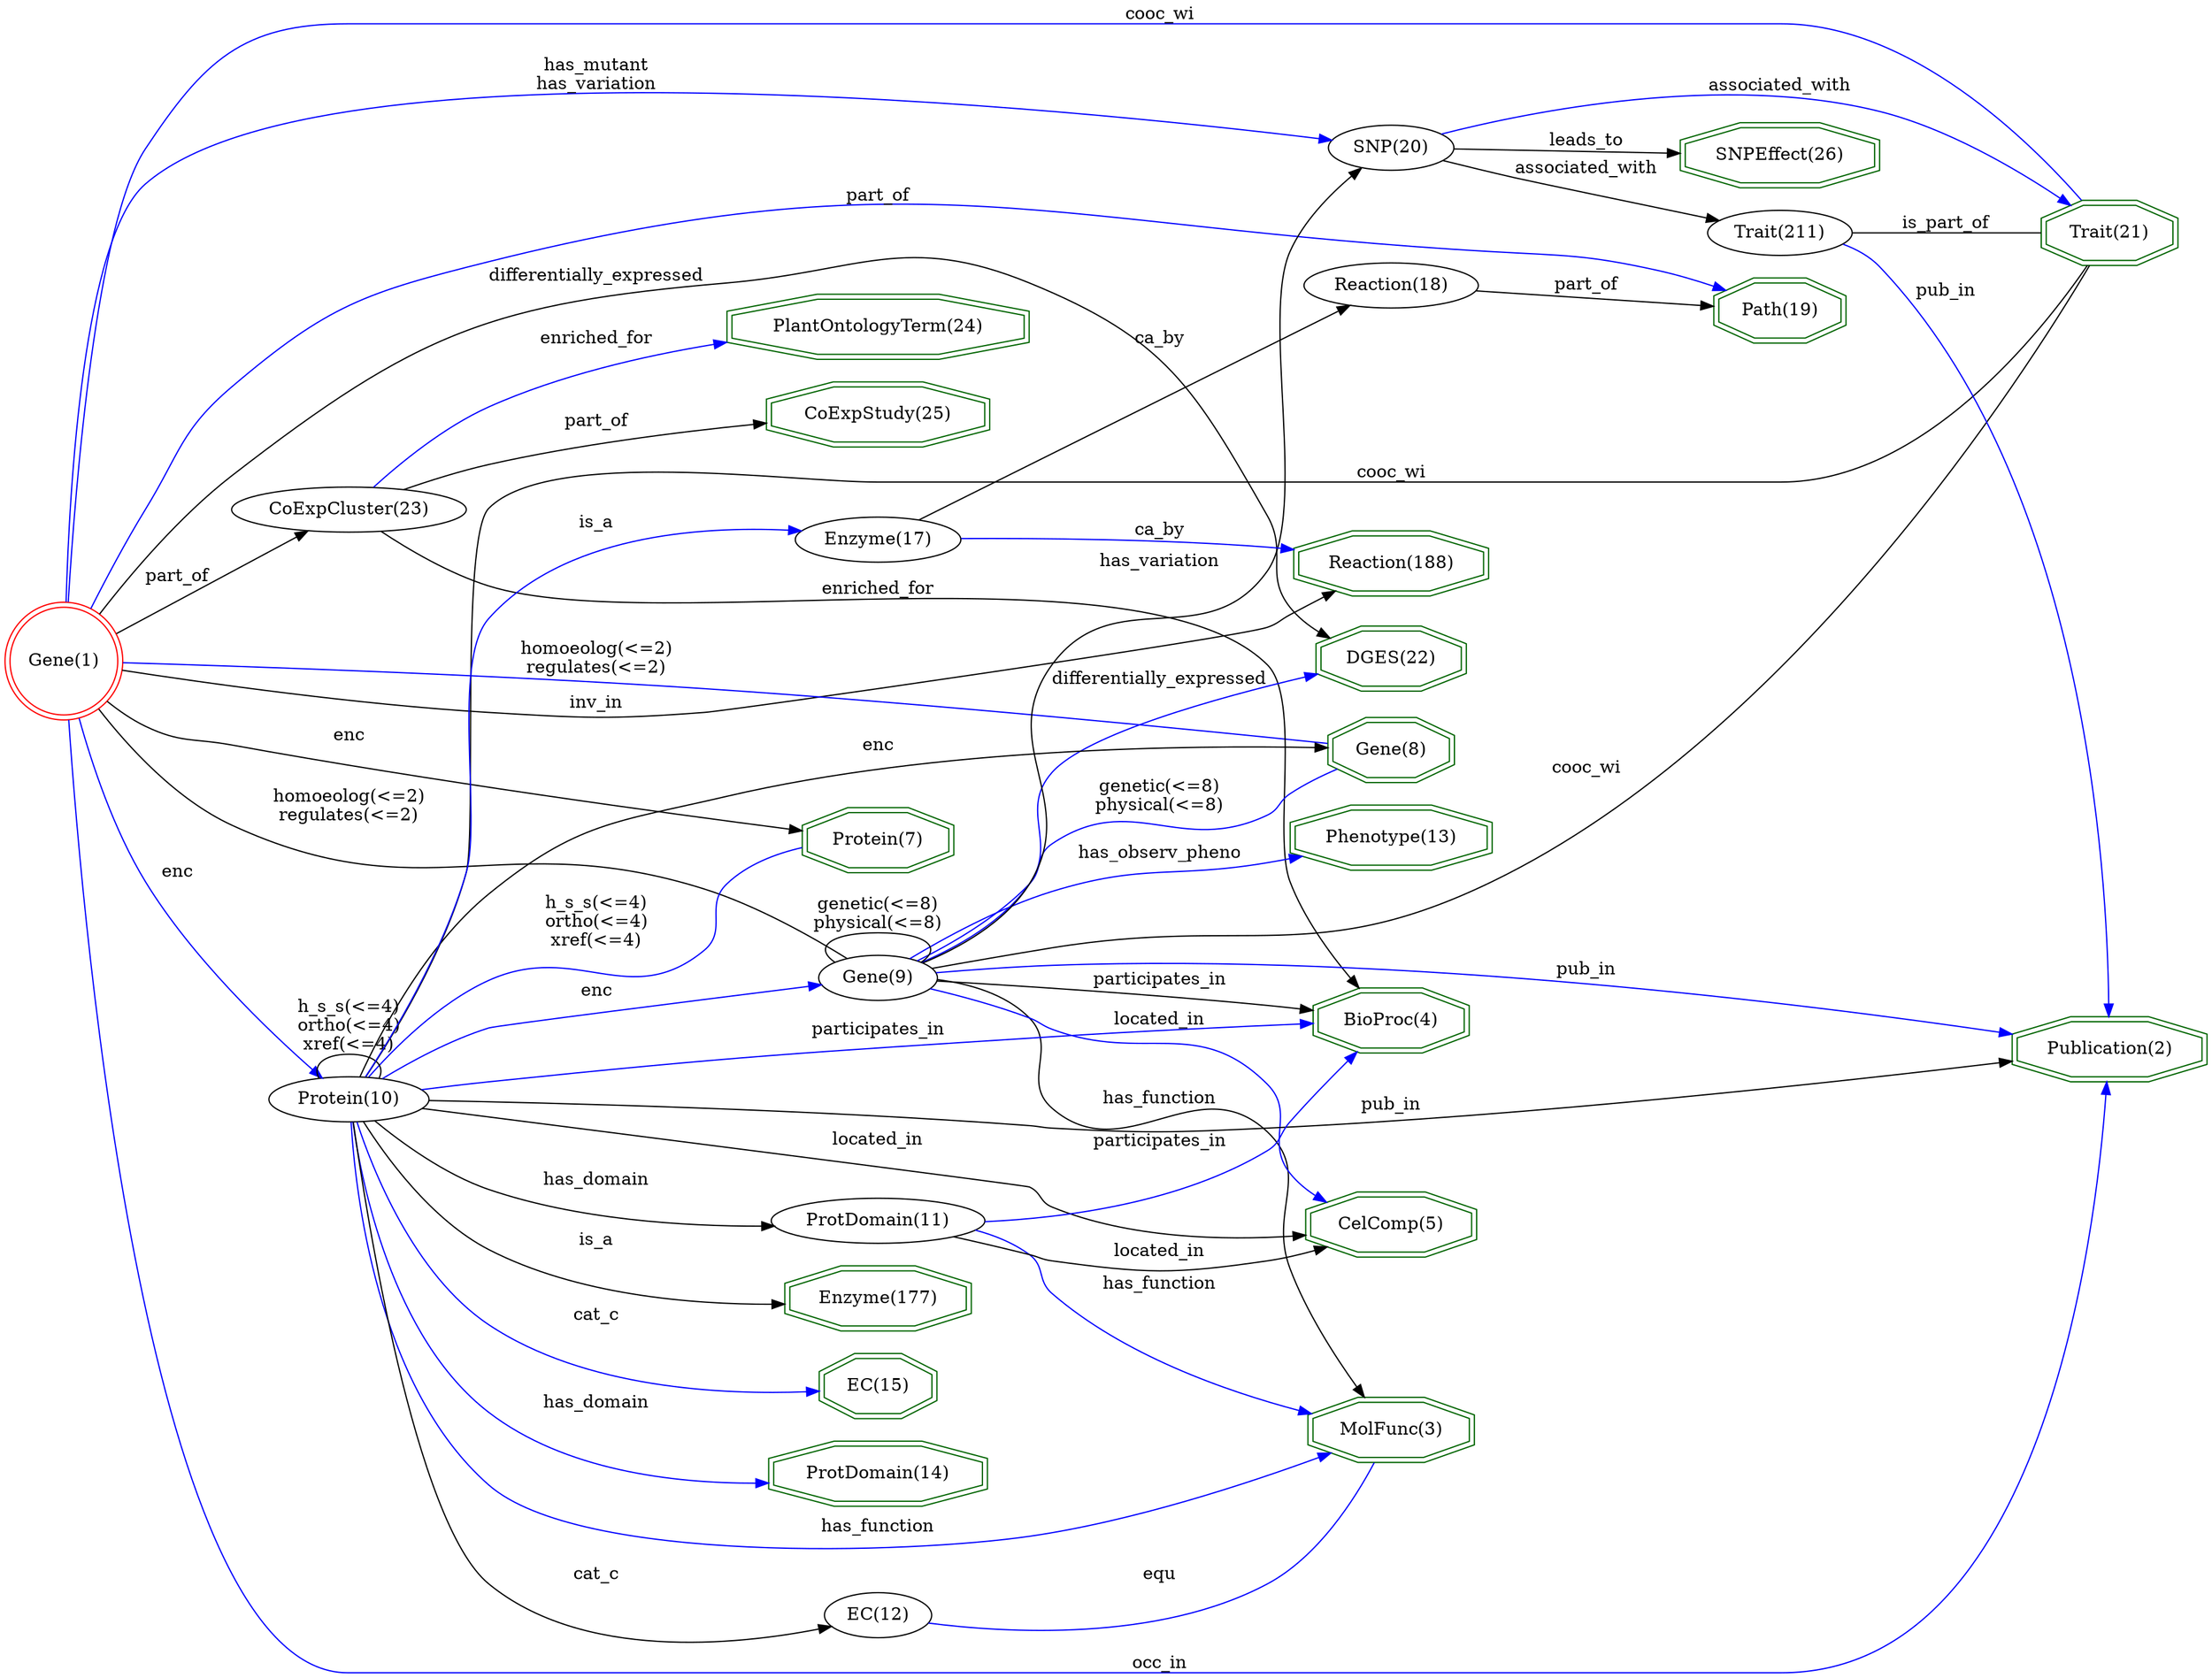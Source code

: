 digraph {
	graph [_draw_="c 9 -#fffffe00 C 7 -#ffffff P 4 0 0 0 1231 1511.62 1231 1511.62 0 ",
		bb="0,0,1511.6,1231",
		dpi=96,
		rankdir=LR,
		xdotversion=1.7
	];
	node [label="\N"];
	"CoExpStudy(25)"	[_draw_="c 7 -#006400 p 8 665.95 1042.54 665.95 1057.46 621.63 1068 558.97 1068 514.66 1057.46 514.66 1042.54 558.97 1032 621.63 1032 c 7 \
-#006400 p 8 669.94 1039.38 669.94 1060.62 622.1 1072 558.5 1072 510.67 1060.62 510.67 1039.38 558.5 1028 622.1 1028 ",
		_ldraw_="F 14 11 -Times-Roman c 7 -#000000 T 590.3 1045.8 0 94.89 14 -CoExpStudy(25) ",
		color=darkgreen,
		height=0.61111,
		pos="590.3,1050",
		shape=doubleoctagon,
		width=2.2172];
	"Reaction(188)"	[_draw_="c 7 -#006400 p 8 1005.29 1201.54 1005.29 1216.46 966.7 1227 912.13 1227 873.54 1216.46 873.54 1201.54 912.13 1191 966.7 1191 c 7 \
-#006400 p 8 1009.3 1198.49 1009.3 1219.51 967.24 1231 911.59 1231 869.53 1219.51 869.53 1198.49 911.59 1187 967.24 1187 ",
		_ldraw_="F 14 11 -Times-Roman c 7 -#000000 T 939.41 1204.8 0 80.08 13 -Reaction(188) ",
		color=darkgreen,
		height=0.61111,
		pos="939.41,1209",
		shape=doubleoctagon,
		width=1.9359];
	"DGES(22)"	[_draw_="c 7 -#006400 p 8 991.19 840.54 991.19 855.46 960.86 866 917.97 866 887.64 855.46 887.64 840.54 917.97 830 960.86 830 c 7 -#006400 \
p 8 995.18 837.7 995.18 858.3 961.53 870 917.3 870 883.65 858.3 883.65 837.7 917.3 826 961.53 826 ",
		_ldraw_="F 14 11 -Times-Roman c 7 -#000000 T 939.41 843.8 0 59.88 8 -DGES(22) ",
		color=darkgreen,
		height=0.61111,
		pos="939.41,848",
		shape=doubleoctagon,
		width=1.5523];
	"Gene(8)"	[_draw_="c 7 -#006400 p 8 981.53 772.54 981.53 787.46 956.86 798 921.97 798 897.3 787.46 897.3 772.54 921.97 762 956.86 762 c 7 -#006400 \
p 8 985.51 769.9 985.51 790.1 957.67 802 921.16 802 893.32 790.1 893.32 769.9 921.16 758 957.67 758 ",
		_ldraw_="F 14 11 -Times-Roman c 7 -#000000 T 939.41 775.8 0 45.86 7 -Gene(8) ",
		color=darkgreen,
		height=0.61111,
		pos="939.41,780",
		shape=doubleoctagon,
		width=1.286];
	"MolFunc(3)"	[_draw_="c 7 -#006400 p 8 996.81 227.54 996.81 242.46 963.19 253 915.64 253 882.02 242.46 882.02 227.54 915.64 217 963.19 217 c 7 -#006400 \
p 8 1000.82 224.61 1000.82 245.39 963.8 257 915.03 257 878.01 245.39 878.01 224.61 915.03 213 963.8 213 ",
		_ldraw_="F 14 11 -Times-Roman c 7 -#000000 T 939.41 230.8 0 67.66 10 -MolFunc(3) ",
		color=darkgreen,
		height=0.61111,
		pos="939.41,235",
		shape=doubleoctagon,
		width=1.7];
	"BioProc(4)"	[_draw_="c 7 -#006400 p 8 992.87 409.54 992.87 424.46 961.56 435 917.27 435 885.96 424.46 885.96 409.54 917.27 399 961.56 399 c 7 -#006400 \
p 8 996.87 406.67 996.87 427.33 962.21 439 916.62 439 881.96 427.33 881.96 406.67 916.62 395 962.21 395 ",
		_ldraw_="F 14 11 -Times-Roman c 7 -#000000 T 939.41 412.8 0 62.21 10 -BioProc(4) ",
		color=darkgreen,
		height=0.61111,
		pos="939.41,417",
		shape=doubleoctagon,
		width=1.5966];
	"PlantOntologyTerm(24)"	[_draw_="c 7 -#006400 p 8 692.88 1104.54 692.88 1119.46 632.79 1130 547.81 1130 487.72 1119.46 487.72 1104.54 547.81 1094 632.79 1094 c 7 \
-#006400 p 8 696.87 1101.18 696.87 1122.82 633.14 1134 547.46 1134 483.73 1122.82 483.73 1101.18 547.46 1090 633.14 1090 ",
		_ldraw_="F 14 11 -Times-Roman c 7 -#000000 T 590.3 1107.8 0 134.33 21 -PlantOntologyTerm(24) ",
		color=darkgreen,
		height=0.61111,
		pos="590.3,1112",
		shape=doubleoctagon,
		width=2.9663];
	"Trait(21)"	[_draw_="c 7 -#006400 p 8 1487.22 992.54 1487.22 1007.46 1460.68 1018 1423.15 1018 1396.61 1007.46 1396.61 992.54 1423.15 982 1460.68 982 \
c 7 -#006400 p 8 1491.23 989.83 1491.23 1010.17 1461.45 1022 1422.38 1022 1392.6 1010.17 1392.6 989.83 1422.38 978 1461.45 978 ",
		_ldraw_="F 14 11 -Times-Roman c 7 -#000000 T 1441.92 995.8 0 50.05 9 -Trait(21) ",
		color=darkgreen,
		height=0.61111,
		pos="1441.9,1000",
		shape=doubleoctagon,
		width=1.3655];
	"Phenotype(13)"	[_draw_="c 7 -#006400 p 8 1006.52 669.54 1006.52 684.46 967.21 695 911.62 695 872.31 684.46 872.31 669.54 911.62 659 967.21 659 c 7 -#006400 \
p 8 1010.51 666.47 1010.51 687.53 967.74 699 911.09 699 868.32 687.53 868.32 666.47 911.09 655 967.74 655 ",
		_ldraw_="F 14 11 -Times-Roman c 7 -#000000 T 939.41 672.8 0 82.43 13 -Phenotype(13) ",
		color=darkgreen,
		height=0.61111,
		pos="939.41,677",
		shape=doubleoctagon,
		width=1.9805];
	"Publication(2)"	[_draw_="c 7 -#006400 p 8 1507.81 310.54 1507.81 325.46 1469.21 336 1414.62 336 1376.02 325.46 1376.02 310.54 1414.62 300 1469.21 300 c 7 \
-#006400 p 8 1511.82 307.49 1511.82 328.51 1469.75 340 1414.08 340 1372.01 328.51 1372.01 307.49 1414.08 296 1469.75 296 ",
		_ldraw_="F 14 11 -Times-Roman c 7 -#000000 T 1441.92 313.8 0 80.1 14 -Publication(2) ",
		color=darkgreen,
		height=0.61111,
		pos="1441.9,318",
		shape=doubleoctagon,
		width=1.9362];
	"SNPEffect(26)"	[_draw_="c 7 -#006400 p 8 1275.6 1096.54 1275.6 1111.46 1235.88 1122 1179.7 1122 1139.98 1111.46 1139.98 1096.54 1179.7 1086 1235.88 1086 \
c 7 -#006400 p 8 1279.6 1093.47 1279.6 1114.53 1236.4 1126 1179.18 1126 1135.98 1114.53 1135.98 1093.47 1179.18 1082 1236.4 1082 ",
		_ldraw_="F 14 11 -Times-Roman c 7 -#000000 T 1207.79 1099.8 0 82.95 13 -SNPEffect(26) ",
		color=darkgreen,
		height=0.61111,
		pos="1207.8,1104",
		shape=doubleoctagon,
		width=1.9905];
	"CelComp(5)"	[_draw_="c 7 -#006400 p 8 998.02 334.54 998.02 349.46 963.69 360 915.14 360 880.81 349.46 880.81 334.54 915.14 324 963.69 324 c 7 -#006400 \
p 8 1002.01 331.59 1002.01 352.41 964.29 364 914.54 364 876.82 352.41 876.82 331.59 914.54 320 964.29 320 ",
		_ldraw_="F 14 11 -Times-Roman c 7 -#000000 T 939.41 337.8 0 69.99 10 -CelComp(5) ",
		color=darkgreen,
		height=0.61111,
		pos="939.41,342",
		shape=doubleoctagon,
		width=1.7443];
	"Path(19)"	[_draw_="c 7 -#006400 p 8 1251.61 912.54 1251.61 927.46 1225.94 938 1189.64 938 1163.97 927.46 1163.97 912.54 1189.64 902 1225.94 902 c 7 \
-#006400 p 8 1255.6 909.86 1255.6 930.14 1226.73 942 1188.85 942 1159.98 930.14 1159.98 909.86 1188.85 898 1226.73 898 ",
		_ldraw_="F 14 11 -Times-Roman c 7 -#000000 T 1207.79 915.8 0 48.21 8 -Path(19) ",
		color=darkgreen,
		height=0.61111,
		pos="1207.8,920",
		shape=doubleoctagon,
		width=1.3307];
	"Enzyme(177)"	[_draw_="c 7 -#006400 p 8 653.37 562.54 653.37 577.46 616.42 588 564.18 588 527.23 577.46 527.23 562.54 564.18 552 616.42 552 c 7 -#006400 \
p 8 657.37 559.53 657.37 580.47 616.98 592 563.62 592 523.23 580.47 523.23 559.53 563.62 548 616.98 548 ",
		_ldraw_="F 14 11 -Times-Roman c 7 -#000000 T 590.3 565.8 0 76.19 11 -Enzyme(177) ",
		color=darkgreen,
		height=0.61111,
		pos="590.3,570",
		shape=doubleoctagon,
		width=1.8621];
	"EC(15)"	[_draw_="c 7 -#006400 p 8 629.53 500.54 629.53 515.46 606.55 526 574.05 526 551.08 515.46 551.08 500.54 574.05 490 606.55 490 c 7 -#006400 \
p 8 633.54 497.98 633.54 518.02 607.43 530 573.17 530 547.06 518.02 547.06 497.98 573.17 486 607.43 486 ",
		_ldraw_="F 14 11 -Times-Roman c 7 -#000000 T 590.3 503.8 0 41.21 6 -EC(15) ",
		color=darkgreen,
		height=0.61111,
		pos="590.3,508",
		shape=doubleoctagon,
		width=1.1977];
	"Gene(1)"	[_draw_="c 7 -#ff0000 e 43.08 798 39.15 39.15 c 7 -#ff0000 e 43.08 798 43.15 43.15 ",
		_ldraw_="F 14 11 -Times-Roman c 7 -#000000 T 43.08 793.8 0 45.86 7 -Gene(1) ",
		color=red,
		height=1.1966,
		pos="43.077,798",
		shape=doublecircle,
		width=1.1966];
	"Gene(1)" -> "Reaction(188)"	[_draw_="c 7 -#000000 B 10 50.09 840.66 57.88 887.53 74.17 964.1 104.15 1024 158.95 1133.48 211.95 1150.41 330.49 1181 515.38 1228.72 742.21 \
1223.01 859.61 1215.54 ",
		_hdraw_="S 5 -solid c 7 -#000000 C 7 -#000000 P 3 859.84 1219.03 869.59 1214.88 859.38 1212.04 ",
		_ldraw_="F 14 11 -Times-Roman c 7 -#000000 T 398 1207.8 0 35.78 6 -inv_in ",
		arrowhead=normal,
		color=black,
		label=inv_in,
		lp="398,1212",
		pos="e,869.59,1214.9 50.088,840.66 57.88,887.53 74.17,964.1 104.15,1024 158.95,1133.5 211.95,1150.4 330.49,1181 515.38,1228.7 742.21,\
1223 859.61,1215.5"];
	"Gene(1)" -> "DGES(22)"	[_draw_="c 7 -#000000 B 10 62.25 836.79 72.14 853.24 86.1 870.73 104.15 880 338.57 1000.41 434.28 903.49 697.09 884 757.43 879.52 825.57 \
868.84 874.01 860.26 ",
		_hdraw_="S 5 -solid c 7 -#000000 C 7 -#000000 P 3 874.81 863.67 884.04 858.47 873.58 856.78 ",
		_ldraw_="F 14 11 -Times-Roman c 7 -#000000 T 398 941.8 0 135.03 24 -differentially_expressed ",
		arrowhead=normal,
		color=black,
		label=differentially_expressed,
		lp="398,946",
		pos="e,884.04,858.47 62.246,836.79 72.144,853.24 86.101,870.73 104.15,880 338.57,1000.4 434.28,903.49 697.09,884 757.43,879.52 825.57,\
868.84 874.01,860.26"];
	"Gene(1)" -> "Gene(8)"	[_draw_="c 7 -#0000ff B 10 86.48 799.34 190.52 802.45 466.69 809.51 697.09 805 765.14 803.67 782.59 807.52 850.12 799 864.9 797.13 880.87 \
794.04 895.11 790.88 ",
		_ldraw_="F 14 11 -Times-Roman c 7 -#000000 T 398 822.8 0 95.11 14 -homoeolog(<=2) F 14 11 -Times-Roman c 7 -#000000 T 398 808.8 0 82.65 14 \
-regulates(<=2) ",
		arrowhead=none,
		color=blue,
		label="homoeolog(<=2)\nregulates(<=2)",
		lp="398,820",
		pos="86.482,799.34 190.52,802.45 466.69,809.51 697.09,805 765.14,803.67 782.59,807.52 850.12,799 864.9,797.13 880.87,794.04 895.11,790.88"];
	"Gene(1)" -> "Trait(21)"	[_draw_="c 7 -#0000ff B 22 44.82 754.63 48.17 615.44 66.28 183.71 162.58 92 248.78 9.91 582.33 25.38 697.09 57 781.76 80.33 788.09 119.81 \
868.12 156 929.05 183.55 968.6 152.06 1010.71 204 1032.41 230.76 1016.31 325.86 1028.71 358 1097.74 536.86 1175.27 548.06 1279.45 \
709 1342.08 805.76 1405.15 928.44 1429.94 977.87 ",
		_ldraw_="F 14 11 -Times-Roman c 7 -#000000 T 782.6 150.8 0 47.43 7 -cooc_wi ",
		arrowhead=none,
		color=blue,
		label=cooc_wi,
		lp="782.6,155",
		pos="44.823,754.63 48.173,615.44 66.282,183.71 162.58,92 248.78,9.909 582.33,25.384 697.09,57 781.76,80.328 788.09,119.81 868.12,156 \
929.05,183.55 968.6,152.06 1010.7,204 1032.4,230.76 1016.3,325.86 1028.7,358 1097.7,536.86 1175.3,548.06 1279.4,709 1342.1,805.76 \
1405.2,928.44 1429.9,977.87"];
	"Gene(1)" -> "Publication(2)"	[_draw_="c 7 -#0000ff B 13 44.72 754.64 47.14 623.04 58.16 230.09 104.15 112 132.12 40.19 159.47 0 236.53 0 236.53 0 236.53 0 1208.79 0 1349.27 \
0 1413.8 204.96 1433.79 285.78 ",
		_hdraw_="S 5 -solid c 7 -#0000ff C 7 -#0000ff P 3 1430.47 286.98 1436.21 295.89 1437.28 285.35 ",
		_ldraw_="F 14 11 -Times-Roman c 7 -#000000 T 782.6 2.8 0 37.32 6 -occ_in ",
		arrowhead=normal,
		color=blue,
		label=occ_in,
		lp="782.6,7",
		pos="e,1436.2,295.89 44.715,754.64 47.145,623.04 58.164,230.09 104.15,112 132.12,40.186 159.47,0 236.53,0 236.53,0 236.53,0 1208.8,0 \
1349.3,0 1413.8,204.96 1433.8,285.78"];
	"Gene(1)" -> "Path(19)"	[_draw_="c 7 -#0000ff B 10 84.6 809.7 91.1 811.32 97.79 812.82 104.15 814 203.62 832.4 229.83 827.95 330.49 838 639.39 868.83 1009.91 902.37 \
1149.69 914.9 ",
		_hdraw_="S 5 -solid c 7 -#0000ff C 7 -#0000ff P 3 1149.48 918.4 1159.75 915.8 1150.1 911.43 ",
		_ldraw_="F 14 11 -Times-Roman c 7 -#000000 T 590.3 874.8 0 40.43 7 -part_of ",
		arrowhead=normal,
		color=blue,
		label=part_of,
		lp="590.3,879",
		pos="e,1159.7,915.8 84.602,809.7 91.103,811.32 97.786,812.82 104.15,814 203.62,832.4 229.83,827.95 330.49,838 639.39,868.83 1009.9,902.37 \
1149.7,914.9"];
	"Protein(7)"	[_draw_="c 7 -#006400 p 8 639.82 80.54 639.82 95.46 610.81 106 569.79 106 540.78 95.46 540.78 80.54 569.79 70 610.81 70 c 7 -#006400 p 8 \
643.81 77.74 643.81 98.26 611.51 110 569.09 110 536.8 98.26 536.8 77.74 569.09 66 611.51 66 ",
		_ldraw_="F 14 11 -Times-Roman c 7 -#000000 T 590.3 83.8 0 56.77 10 -Protein(7) ",
		color=darkgreen,
		height=0.61111,
		pos="590.3,88",
		shape=doubleoctagon,
		width=1.4931];
	"Gene(1)" -> "Protein(7)"	[_draw_="c 7 -#000000 B 7 45.07 754.92 50.74 623.87 88.08 229.98 330.49 83 393.07 45.05 480.78 57.41 536.31 71.43 ",
		_hdraw_="S 5 -solid c 7 -#000000 C 7 -#000000 P 3 535.73 74.89 546.29 74.05 537.51 68.12 ",
		_ldraw_="F 14 11 -Times-Roman c 7 -#000000 T 237.53 267.8 0 19.43 3 -enc ",
		arrowhead=normal,
		color=black,
		label=enc,
		lp="237.53,272",
		pos="e,546.29,74.052 45.068,754.92 50.741,623.87 88.078,229.98 330.49,83 393.07,45.051 480.78,57.41 536.31,71.427"];
	"CoExpCluster(23)"	[_draw_="c 7 -#000000 e 237.53 1023 74.9 18 ",
		_ldraw_="F 14 11 -Times-Roman c 7 -#000000 T 237.53 1018.8 0 102.66 16 -CoExpCluster(23) ",
		height=0.5,
		pos="237.53,1023",
		width=2.082];
	"Gene(1)" -> "CoExpCluster(23)"	[_draw_="c 7 -#000000 B 7 58.07 838.45 68.25 864.12 83.8 897.09 104.15 922 130.84 954.66 170.11 982.9 198.95 1001.15 ",
		_hdraw_="S 5 -solid c 7 -#000000 C 7 -#000000 P 3 197.2 1004.18 207.54 1006.49 200.89 998.24 ",
		_ldraw_="F 14 11 -Times-Roman c 7 -#000000 T 124.37 962.8 0 40.43 7 -part_of ",
		arrowhead=normal,
		color=black,
		label=part_of,
		lp="124.37,967",
		pos="e,207.54,1006.5 58.072,838.45 68.246,864.12 83.795,897.09 104.15,922 130.84,954.66 170.11,982.9 198.95,1001.1"];
	"Gene(9)"	[_draw_="c 7 -#000000 e 590.3 628 39.15 18 ",
		_ldraw_="F 14 11 -Times-Roman c 7 -#000000 T 590.3 623.8 0 45.86 7 -Gene(9) ",
		height=0.5,
		pos="590.3,628",
		width=1.0855];
	"Gene(1)" -> "Gene(9)"	[_draw_="c 7 -#000000 B 7 83.68 783.41 106.63 775.1 136.13 764.65 162.58 756 308.51 708.29 484.69 657.61 556.47 637.25 ",
		_ldraw_="F 14 11 -Times-Roman c 7 -#000000 T 237.53 772.8 0 95.11 14 -homoeolog(<=2) F 14 11 -Times-Roman c 7 -#000000 T 237.53 758.8 0 82.65 \
14 -regulates(<=2) ",
		arrowhead=none,
		color=black,
		label="homoeolog(<=2)\nregulates(<=2)",
		lp="237.53,770",
		pos="83.682,783.41 106.63,775.1 136.13,764.65 162.58,756 308.51,708.29 484.69,657.61 556.47,637.25"];
	"SNP(20)"	[_draw_="c 7 -#000000 e 939.41 1104 41.13 18 ",
		_ldraw_="F 14 11 -Times-Roman c 7 -#000000 T 939.41 1099.8 0 49.01 7 -SNP(20) ",
		height=0.5,
		pos="939.41,1104",
		width=1.1406];
	"Gene(1)" -> "SNP(20)"	[_draw_="c 7 -#0000ff B 7 50.81 840.72 62.42 898.78 92.15 1000.97 162.58 1050 394.54 1211.49 765.9 1144.99 893.59 1115.37 ",
		_hdraw_="S 5 -solid c 7 -#0000ff C 7 -#0000ff P 3 894.49 1118.75 903.42 1113.05 892.88 1111.94 ",
		_ldraw_="F 14 11 -Times-Roman c 7 -#000000 T 398 1165.8 0 64.54 10 -has_mutant F 14 11 -Times-Roman c 7 -#000000 T 398 1151.8 0 75.42 13 \
-has_variation ",
		arrowhead=normal,
		color=blue,
		label="has_mutant\nhas_variation",
		lp="398,1163",
		pos="e,903.42,1113.1 50.805,840.72 62.419,898.78 92.155,1001 162.58,1050 394.54,1211.5 765.9,1145 893.59,1115.4"];
	"Protein(10)"	[_draw_="c 7 -#000000 e 237.53 446 50.27 18 ",
		_ldraw_="F 14 11 -Times-Roman c 7 -#000000 T 237.53 441.8 0 63.77 11 -Protein(10) ",
		height=0.5,
		pos="237.53,446",
		width=1.3996];
	"Gene(1)" -> "Protein(10)"	[_draw_="c 7 -#0000ff B 7 56.97 757.15 67.77 725.03 84.56 679.57 104.15 642 138 577.12 188.88 507.59 216.67 471.32 ",
		_hdraw_="S 5 -solid c 7 -#0000ff C 7 -#0000ff P 3 219.55 473.32 222.89 463.26 214.01 469.04 ",
		_ldraw_="F 14 11 -Times-Roman c 7 -#000000 T 124.37 644.8 0 19.43 3 -enc ",
		arrowhead=normal,
		color=blue,
		label=enc,
		lp="124.37,649",
		pos="e,222.89,463.26 56.966,757.15 67.772,725.03 84.556,679.57 104.15,642 138,577.12 188.88,507.59 216.67,471.32"];
	"ProtDomain(14)"	[_draw_="c 7 -#006400 p 8 664.16 438.54 664.16 453.46 620.89 464 559.71 464 516.45 453.46 516.45 438.54 559.71 428 620.89 428 c 7 -#006400 \
p 8 668.16 435.4 668.16 456.6 621.38 468 559.23 468 512.44 456.6 512.44 435.4 559.23 424 621.38 424 ",
		_ldraw_="F 14 11 -Times-Roman c 7 -#000000 T 590.3 441.8 0 91.77 14 -ProtDomain(14) ",
		color=darkgreen,
		height=0.61111,
		pos="590.3,446",
		shape=doubleoctagon,
		width=2.1578];
	"EC(12)"	[_draw_="c 7 -#000000 e 590.3 234 36.28 18 ",
		_ldraw_="F 14 11 -Times-Roman c 7 -#000000 T 590.3 229.8 0 41.21 6 -EC(12) ",
		height=0.5,
		pos="590.3,234",
		width=1.0039];
	"EC(12)" -> "MolFunc(3)"	[_draw_="c 7 -#0000ff B 10 620.93 224.4 645.77 216.88 682.33 207.04 715.09 203 774.65 195.66 791.01 192.62 850.12 203 866.82 205.93 884.52 \
211.76 899.66 217.65 ",
		_ldraw_="F 14 11 -Times-Roman c 7 -#000000 T 782.6 205.8 0 20.21 3 -equ ",
		arrowhead=none,
		color=blue,
		label=equ,
		lp="782.6,210",
		pos="620.93,224.4 645.77,216.88 682.33,207.04 715.09,203 774.65,195.66 791.01,192.62 850.12,203 866.82,205.93 884.52,211.76 899.66,217.65"];
	"CoExpCluster(23)" -> "CoExpStudy(25)"	[_draw_="c 7 -#000000 B 4 309.09 1028.43 364.22 1032.67 441.18 1038.6 500.49 1043.16 ",
		_hdraw_="S 5 -solid c 7 -#000000 C 7 -#000000 P 3 500.36 1046.66 510.6 1043.94 500.9 1039.68 ",
		_ldraw_="F 14 11 -Times-Roman c 7 -#000000 T 398 1041.8 0 40.43 7 -part_of ",
		arrowhead=normal,
		color=black,
		label=part_of,
		lp="398,1046",
		pos="e,510.6,1043.9 309.09,1028.4 364.22,1032.7 441.18,1038.6 500.49,1043.2"];
	"CoExpCluster(23)" -> "BioProc(4)"	[_draw_="c 7 -#000000 B 16 246.44 1005.07 259.9 976.39 289.81 919.97 330.49 886 380.75 844.02 424.88 878.36 465.52 827 493.26 791.93 451.05 \
758.76 483.52 728 543.14 671.51 786.72 733.22 850.12 681 859.41 673.35 907.74 517.65 928.7 449.02 ",
		_hdraw_="S 5 -solid c 7 -#000000 C 7 -#000000 P 3 932.13 449.76 931.7 439.17 925.44 447.71 ",
		_ldraw_="F 14 11 -Times-Roman c 7 -#000000 T 590.3 730.8 0 71.52 12 -enriched_for ",
		arrowhead=normal,
		color=black,
		label=enriched_for,
		lp="590.3,735",
		pos="e,931.7,439.17 246.44,1005.1 259.9,976.39 289.81,919.97 330.49,886 380.75,844.02 424.88,878.36 465.52,827 493.26,791.93 451.05,758.76 \
483.52,728 543.14,671.51 786.72,733.22 850.12,681 859.41,673.35 907.74,517.65 928.7,449.02"];
	"CoExpCluster(23)" -> "PlantOntologyTerm(24)"	[_draw_="c 7 -#0000ff B 7 276.6 1038.48 293 1044.78 312.5 1051.79 330.49 1057 384.36 1072.59 445.71 1085.82 495.16 1095.4 ",
		_hdraw_="S 5 -solid c 7 -#0000ff C 7 -#0000ff P 3 494.72 1098.88 505.2 1097.32 496.04 1092 ",
		_ldraw_="F 14 11 -Times-Roman c 7 -#000000 T 398 1091.8 0 71.52 12 -enriched_for ",
		arrowhead=normal,
		color=blue,
		label=enriched_for,
		lp="398,1096",
		pos="e,505.2,1097.3 276.6,1038.5 293,1044.8 312.5,1051.8 330.49,1057 384.36,1072.6 445.71,1085.8 495.16,1095.4"];
	"Gene(9)" -> "DGES(22)"	[_draw_="c 7 -#0000ff B 10 617.85 641 641.99 654.16 676.85 676.72 697.09 706 713.89 730.31 694.85 748.47 715.09 770 756.27 813.81 823.4 833.02 \
873.32 841.44 ",
		_hdraw_="S 5 -solid c 7 -#0000ff C 7 -#0000ff P 3 872.95 844.93 883.38 843.03 874.05 838.01 ",
		_ldraw_="F 14 11 -Times-Roman c 7 -#000000 T 782.6 838.8 0 135.03 24 -differentially_expressed ",
		arrowhead=normal,
		color=blue,
		label=differentially_expressed,
		lp="782.6,843",
		pos="e,883.38,843.03 617.85,641 641.99,654.16 676.85,676.72 697.09,706 713.89,730.31 694.85,748.47 715.09,770 756.27,813.81 823.4,833.02 \
873.32,841.44"];
	"Gene(9)" -> "Gene(8)"	[_draw_="c 7 -#0000ff B 10 619.8 640.25 644.88 651.02 682.39 667.1 715.09 681 775.04 706.49 790.68 711.34 850.12 738 868.86 746.41 889.61 \
756.25 906.28 764.29 ",
		_ldraw_="F 14 11 -Times-Roman c 7 -#000000 T 782.6 754.8 0 72.54 12 -genetic(<=8) F 14 11 -Times-Roman c 7 -#000000 T 782.6 740.8 0 78.77 \
13 -physical(<=8) ",
		arrowhead=none,
		color=blue,
		label="genetic(<=8)\nphysical(<=8)",
		lp="782.6,752",
		pos="619.8,640.25 644.88,651.02 682.39,667.1 715.09,681 775.04,706.49 790.68,711.34 850.12,738 868.86,746.41 889.61,756.25 906.28,764.29"];
	"Gene(9)" -> "MolFunc(3)"	[_draw_="c 7 -#000000 B 16 629.59 628.66 652.71 626.86 680.78 620.35 697.09 601 729.55 562.47 680.95 412.06 715.09 375 756.28 330.28 802.22 \
390.46 850.12 353 866.11 340.49 857.06 328.04 868.12 311 879.1 294.08 893.96 277.39 907.19 263.98 ",
		_hdraw_="S 5 -solid c 7 -#000000 C 7 -#000000 P 3 909.7 266.42 914.34 256.89 904.77 261.45 ",
		_ldraw_="F 14 11 -Times-Roman c 7 -#000000 T 782.6 377.8 0 72.32 12 -has_function ",
		arrowhead=normal,
		color=black,
		label=has_function,
		lp="782.6,382",
		pos="e,914.34,256.89 629.59,628.66 652.71,626.86 680.78,620.35 697.09,601 729.55,562.47 680.95,412.06 715.09,375 756.28,330.28 802.22,\
390.46 850.12,353 866.11,340.49 857.06,328.04 868.12,311 879.1,294.08 893.96,277.39 907.19,263.98"];
	"Gene(9)" -> "BioProc(4)"	[_draw_="c 7 -#000000 B 13 629.44 628.28 652.35 626.32 680.25 619.76 697.09 601 734.87 558.9 675.63 515.53 715.09 475 757.55 431.38 791.49 \
468.42 850.12 452 863.79 448.17 878.25 442.96 891.43 437.73 ",
		_hdraw_="S 5 -solid c 7 -#000000 C 7 -#000000 P 3 892.82 440.94 900.77 433.93 890.18 434.45 ",
		_ldraw_="F 14 11 -Times-Roman c 7 -#000000 T 782.6 477.8 0 82.41 15 -participates_in ",
		arrowhead=normal,
		color=black,
		label=participates_in,
		lp="782.6,482",
		pos="e,900.77,433.93 629.44,628.28 652.35,626.32 680.25,619.76 697.09,601 734.87,558.9 675.63,515.53 715.09,475 757.55,431.38 791.49,\
468.42 850.12,452 863.79,448.17 878.25,442.96 891.43,437.73"];
	"Gene(9)" -> "Trait(21)"	[_draw_="c 7 -#000000 B 7 627.35 622.12 701.88 611.55 877.14 594.85 1010.71 646 1201.3 718.98 1369.97 912.14 1423.38 977.8 ",
		_ldraw_="F 14 11 -Times-Roman c 7 -#000000 T 1073.42 699.8 0 47.43 7 -cooc_wi ",
		arrowhead=none,
		color=black,
		label=cooc_wi,
		lp="1073.4,704",
		pos="627.35,622.12 701.88,611.55 877.14,594.85 1010.7,646 1201.3,718.98 1370,912.14 1423.4,977.8"];
	"Gene(9)" -> "Phenotype(13)"	[_draw_="c 7 -#0000ff B 4 627.79 633.15 682.07 640.81 785.46 655.41 858 665.65 ",
		_hdraw_="S 5 -solid c 7 -#0000ff C 7 -#0000ff P 3 857.63 669.13 868.02 667.06 858.61 662.2 ",
		_ldraw_="F 14 11 -Times-Roman c 7 -#000000 T 782.6 665.8 0 104.2 16 -has_observ_pheno ",
		arrowhead=normal,
		color=blue,
		label=has_observ_pheno,
		lp="782.6,670",
		pos="e,868.02,667.06 627.79,633.15 682.07,640.81 785.46,655.41 858,665.65"];
	"Gene(9)" -> "Publication(2)"	[_draw_="c 7 -#0000ff B 10 625.93 620.37 646.75 615.48 673.66 608.64 697.09 601 970.3 511.95 1026.13 455.68 1297.45 361 1323.45 351.92 1352.51 \
343 1377.63 335.65 ",
		_hdraw_="S 5 -solid c 7 -#0000ff C 7 -#0000ff P 3 1378.78 338.96 1387.41 332.81 1376.83 332.24 ",
		_ldraw_="F 14 11 -Times-Roman c 7 -#000000 T 1073.42 469.8 0 38.89 6 -pub_in ",
		arrowhead=normal,
		color=blue,
		label=pub_in,
		lp="1073.4,474",
		pos="e,1387.4,332.81 625.93,620.37 646.75,615.48 673.66,608.64 697.09,601 970.3,511.95 1026.1,455.68 1297.4,361 1323.5,351.92 1352.5,\
343 1377.6,335.65"];
	"Gene(9)" -> "CelComp(5)"	[_draw_="c 7 -#0000ff B 13 629.4 628.5 652.46 626.64 680.51 620.12 697.09 601 745.98 544.59 667.47 491.49 715.09 434 755.09 385.7 792.58 \
417.96 850.12 393 866.66 385.82 884.02 376.28 898.92 367.4 ",
		_hdraw_="S 5 -solid c 7 -#0000ff C 7 -#0000ff P 3 901.12 370.16 907.86 361.98 897.49 364.17 ",
		_ldraw_="F 14 11 -Times-Roman c 7 -#000000 T 782.6 436.8 0 58.31 10 -located_in ",
		arrowhead=normal,
		color=blue,
		label=located_in,
		lp="782.6,441",
		pos="e,907.86,361.98 629.4,628.5 652.46,626.64 680.51,620.12 697.09,601 745.98,544.59 667.47,491.49 715.09,434 755.09,385.7 792.58,417.96 \
850.12,393 866.66,385.82 884.02,376.28 898.92,367.4"];
	"Gene(9)" -> "Gene(9)"	[_draw_="c 7 -#000000 B 7 561.19 640.17 546.1 651.6 555.8 664 590.3 664 624.8 664 634.5 651.6 619.41 640.17 ",
		_ldraw_="F 14 11 -Times-Roman c 7 -#000000 T 590.3 680.8 0 72.54 12 -genetic(<=8) F 14 11 -Times-Roman c 7 -#000000 T 590.3 666.8 0 78.77 \
13 -physical(<=8) ",
		arrowhead=none,
		color=black,
		label="genetic(<=8)\nphysical(<=8)",
		lp="590.3,678",
		pos="561.19,640.17 546.1,651.6 555.8,664 590.3,664 624.8,664 634.5,651.6 619.41,640.17"];
	"Gene(9)" -> "SNP(20)"	[_draw_="c 7 -#000000 B 10 619.27 640.12 644.42 652.66 679.96 674.8 697.09 706 725.17 757.16 684.77 918.13 715.09 968 755.52 1034.51 841.96 \
1072.93 894.65 1091.06 ",
		_hdraw_="S 5 -solid c 7 -#000000 C 7 -#000000 P 3 893.81 1094.46 904.4 1094.31 896.02 1087.83 ",
		_ldraw_="F 14 11 -Times-Roman c 7 -#000000 T 782.6 1075.8 0 75.42 13 -has_variation ",
		arrowhead=normal,
		color=black,
		label=has_variation,
		lp="782.6,1080",
		pos="e,904.4,1094.3 619.27,640.12 644.42,652.66 679.96,674.8 697.09,706 725.17,757.16 684.77,918.13 715.09,968 755.52,1034.5 841.96,1072.9 \
894.65,1091.1"];
	"SNP(20)" -> "Trait(21)"	[_draw_="c 7 -#0000ff B 7 971.47 1115.46 1032.54 1136.15 1171.66 1174.12 1279.45 1135 1336.76 1114.2 1387.96 1063.16 1416.66 1030.14 ",
		_hdraw_="S 5 -solid c 7 -#0000ff C 7 -#0000ff P 3 1419.64 1032.04 1423.47 1022.16 1414.31 1027.5 ",
		_ldraw_="F 14 11 -Times-Roman c 7 -#000000 T 1207.79 1153.8 0 89.42 15 -associated_with ",
		arrowhead=normal,
		color=blue,
		label=associated_with,
		lp="1207.8,1158",
		pos="e,1423.5,1022.2 971.47,1115.5 1032.5,1136.1 1171.7,1174.1 1279.4,1135 1336.8,1114.2 1388,1063.2 1416.7,1030.1"];
	"SNP(20)" -> "SNPEffect(26)"	[_draw_="c 7 -#000000 B 4 980.58 1104 1018.91 1104 1077.78 1104 1125.85 1104 ",
		_hdraw_="S 5 -solid c 7 -#000000 C 7 -#000000 P 3 1125.93 1107.5 1135.93 1104 1125.93 1100.5 ",
		_ldraw_="F 14 11 -Times-Roman c 7 -#000000 T 1073.42 1106.8 0 46.66 8 -leads_to ",
		arrowhead=normal,
		color=black,
		label=leads_to,
		lp="1073.4,1111",
		pos="e,1135.9,1104 980.58,1104 1018.9,1104 1077.8,1104 1125.9,1104"];
	"Trait(211)"	[_draw_="c 7 -#000000 e 1207.79 1046 45.64 18 ",
		_ldraw_="F 14 11 -Times-Roman c 7 -#000000 T 1207.79 1041.8 0 56.53 10 -Trait(211) ",
		height=0.5,
		pos="1207.8,1046",
		width=1.2727];
	"SNP(20)" -> "Trait(211)"	[_draw_="c 7 -#000000 B 4 976.62 1096.12 1023.29 1085.95 1104.68 1068.23 1157.11 1056.82 ",
		_hdraw_="S 5 -solid c 7 -#000000 C 7 -#000000 P 3 1158.17 1060.17 1167.19 1054.62 1156.68 1053.33 ",
		_ldraw_="F 14 11 -Times-Roman c 7 -#000000 T 1073.42 1085.8 0 89.42 15 -associated_with ",
		arrowhead=normal,
		color=black,
		label=associated_with,
		lp="1073.4,1090",
		pos="e,1167.2,1054.6 976.62,1096.1 1023.3,1086 1104.7,1068.2 1157.1,1056.8"];
	"Trait(211)" -> "Trait(21)"	[_draw_="c 7 -#000000 B 7 1250.86 1052.37 1280.28 1055.43 1320.23 1056.78 1354.21 1048 1376.03 1042.36 1398.23 1029.93 1414.7 1019.12 ",
		_ldraw_="F 14 11 -Times-Roman c 7 -#000000 T 1325.83 1056.8 0 56.77 10 -is_part_of ",
		arrowhead=none,
		color=black,
		label=is_part_of,
		lp="1325.8,1061",
		pos="1250.9,1052.4 1280.3,1055.4 1320.2,1056.8 1354.2,1048 1376,1042.4 1398.2,1029.9 1414.7,1019.1"];
	"Trait(211)" -> "Publication(2)"	[_draw_="c 7 -#0000ff B 7 1224.58 1029.14 1240.63 1011.12 1265.12 981.06 1279.45 951 1382.2 735.34 1425.17 446.04 1437.18 350.27 ",
		_hdraw_="S 5 -solid c 7 -#0000ff C 7 -#0000ff P 3 1440.69 350.43 1438.43 340.08 1433.74 349.58 ",
		_ldraw_="F 14 11 -Times-Roman c 7 -#000000 T 1325.83 904.8 0 38.89 6 -pub_in ",
		arrowhead=normal,
		color=blue,
		label=pub_in,
		lp="1325.8,909",
		pos="e,1438.4,340.08 1224.6,1029.1 1240.6,1011.1 1265.1,981.06 1279.4,951 1382.2,735.34 1425.2,446.04 1437.2,350.27"];
	"Reaction(18)"	[_draw_="c 7 -#000000 e 939.41 946 56.04 18 ",
		_ldraw_="F 14 11 -Times-Roman c 7 -#000000 T 939.41 941.8 0 73.08 12 -Reaction(18) ",
		height=0.5,
		pos="939.41,946",
		width=1.5631];
	"Reaction(18)" -> "Path(19)"	[_draw_="c 7 -#000000 B 4 993.36 940.83 1038.5 936.43 1103.24 930.11 1149.56 925.59 ",
		_hdraw_="S 5 -solid c 7 -#000000 C 7 -#000000 P 3 1150.13 929.05 1159.74 924.59 1149.45 922.08 ",
		_ldraw_="F 14 11 -Times-Roman c 7 -#000000 T 1073.42 938.8 0 40.43 7 -part_of ",
		arrowhead=normal,
		color=black,
		label=part_of,
		lp="1073.4,943",
		pos="e,1159.7,924.59 993.36,940.83 1038.5,936.43 1103.2,930.11 1149.6,925.59"];
	"ProtDomain(11)"	[_draw_="c 7 -#000000 e 590.3 288 68 18 ",
		_ldraw_="F 14 11 -Times-Roman c 7 -#000000 T 590.3 283.8 0 91.25 14 -ProtDomain(11) ",
		height=0.5,
		pos="590.3,288",
		width=1.8819];
	"ProtDomain(11)" -> "MolFunc(3)"	[_draw_="c 7 -#0000ff B 10 650.43 279.62 666.38 275.61 683.08 269.7 697.09 261 707.53 254.51 703.98 245.26 715.09 240 763.31 217.16 824.21 \
217.43 870.23 222.56 ",
		_hdraw_="S 5 -solid c 7 -#0000ff C 7 -#0000ff P 3 870.06 226.07 880.41 223.8 870.9 219.12 ",
		_ldraw_="F 14 11 -Times-Roman c 7 -#000000 T 782.6 242.8 0 72.32 12 -has_function ",
		arrowhead=normal,
		color=blue,
		label=has_function,
		lp="782.6,247",
		pos="e,880.41,223.8 650.43,279.62 666.38,275.61 683.08,269.7 697.09,261 707.53,254.51 703.98,245.26 715.09,240 763.31,217.16 824.21,217.43 \
870.23,222.56"];
	"ProtDomain(11)" -> "BioProc(4)"	[_draw_="c 7 -#0000ff B 10 654.06 294.14 720.44 301.7 819.7 316.39 850.12 339 863.84 349.2 856.47 360.48 868.12 373 875.47 380.91 884.56 \
387.96 893.72 393.98 ",
		_hdraw_="S 5 -solid c 7 -#0000ff C 7 -#0000ff P 3 892.14 397.12 902.48 399.43 895.84 391.17 ",
		_ldraw_="F 14 11 -Times-Roman c 7 -#000000 T 782.6 341.8 0 82.41 15 -participates_in ",
		arrowhead=normal,
		color=blue,
		label=participates_in,
		lp="782.6,346",
		pos="e,902.48,399.43 654.06,294.14 720.44,301.7 819.7,316.39 850.12,339 863.84,349.2 856.47,360.48 868.12,373 875.47,380.91 884.56,387.96 \
893.72,393.98"];
	"ProtDomain(11)" -> "CelComp(5)"	[_draw_="c 7 -#000000 B 7 640.4 275.84 693.53 264.97 780.04 253.99 850.12 277 871.99 284.18 892.9 299.08 908.87 312.81 ",
		_hdraw_="S 5 -solid c 7 -#000000 C 7 -#000000 P 3 906.96 315.79 916.76 319.83 911.62 310.56 ",
		_ldraw_="F 14 11 -Times-Roman c 7 -#000000 T 782.6 279.8 0 58.31 10 -located_in ",
		arrowhead=normal,
		color=black,
		label=located_in,
		lp="782.6,284",
		pos="e,916.76,319.83 640.4,275.84 693.53,264.97 780.04,253.99 850.12,277 871.99,284.18 892.9,299.08 908.87,312.81"];
	"Enzyme(17)"	[_draw_="c 7 -#000000 e 590.3 954 53.63 18 ",
		_ldraw_="F 14 11 -Times-Roman c 7 -#000000 T 590.3 949.8 0 69.19 10 -Enzyme(17) ",
		height=0.5,
		pos="590.3,954",
		width=1.4949];
	"Enzyme(17)" -> "Reaction(188)"	[_draw_="c 7 -#0000ff B 10 626.44 967.37 649.77 977.98 679.28 995.04 697.09 1019 715.74 1044.09 695.8 1062.39 715.09 1087 756.05 1139.27 \
825.91 1172.22 876.6 1190.51 ",
		_hdraw_="S 5 -solid c 7 -#0000ff C 7 -#0000ff P 3 875.55 1193.86 886.15 1193.87 877.88 1187.25 ",
		_ldraw_="F 14 11 -Times-Roman c 7 -#000000 T 782.6 1181.8 0 33.43 5 -ca_by ",
		arrowhead=normal,
		color=blue,
		label=ca_by,
		lp="782.6,1186",
		pos="e,886.15,1193.9 626.44,967.37 649.77,977.98 679.28,995.04 697.09,1019 715.74,1044.1 695.8,1062.4 715.09,1087 756.05,1139.3 825.91,\
1172.2 876.6,1190.5"];
	"Enzyme(17)" -> "Reaction(18)"	[_draw_="c 7 -#000000 B 4 644.02 952.78 705.32 951.37 806.54 949.04 872.86 947.51 ",
		_hdraw_="S 5 -solid c 7 -#000000 C 7 -#000000 P 3 873.27 951 883.19 947.27 873.11 944 ",
		_ldraw_="F 14 11 -Times-Roman c 7 -#000000 T 782.6 952.8 0 33.43 5 -ca_by ",
		arrowhead=normal,
		color=black,
		label=ca_by,
		lp="782.6,957",
		pos="e,883.19,947.27 644.02,952.78 705.32,951.37 806.54,949.04 872.86,947.51"];
	"Protein(10)" -> "Gene(8)"	[_draw_="c 7 -#000000 B 10 244.23 464 256.01 499.18 285.74 578.32 330.49 632 384.79 697.15 404.24 715.87 483.52 746 619.7 797.76 795.07 792.69 \
882.98 785.73 ",
		_hdraw_="S 5 -solid c 7 -#000000 C 7 -#000000 P 3 883.33 789.22 893 784.9 882.75 782.24 ",
		_ldraw_="F 14 11 -Times-Roman c 7 -#000000 T 590.3 789.8 0 19.43 3 -enc ",
		arrowhead=normal,
		color=black,
		label=enc,
		lp="590.3,794",
		pos="e,893,784.9 244.23,464 256.01,499.18 285.74,578.32 330.49,632 384.79,697.15 404.24,715.87 483.52,746 619.7,797.76 795.07,792.69 \
882.98,785.73"];
	"Protein(10)" -> "MolFunc(3)"	[_draw_="c 7 -#0000ff B 10 240.12 427.9 244.97 384.48 263.6 274.04 330.49 220 420.67 147.15 760.83 172.85 850.12 193 866.28 196.65 882.96 \
203.62 897.4 210.85 ",
		_hdraw_="S 5 -solid c 7 -#0000ff C 7 -#0000ff P 3 896.06 214.1 906.55 215.61 899.29 207.89 ",
		_ldraw_="F 14 11 -Times-Roman c 7 -#000000 T 590.3 179.8 0 72.32 12 -has_function ",
		arrowhead=normal,
		color=blue,
		label=has_function,
		lp="590.3,184",
		pos="e,906.55,215.61 240.12,427.9 244.97,384.48 263.6,274.04 330.49,220 420.67,147.15 760.83,172.85 850.12,193 866.28,196.65 882.96,203.62 \
897.4,210.85"];
	"Protein(10)" -> "BioProc(4)"	[_draw_="c 7 -#0000ff B 7 279.83 436.04 328.27 424.91 411.17 407.59 483.52 401 621.1 388.47 782.92 400.52 871.71 409.41 ",
		_hdraw_="S 5 -solid c 7 -#0000ff C 7 -#0000ff P 3 871.6 412.92 881.91 410.46 872.31 405.96 ",
		_ldraw_="F 14 11 -Times-Roman c 7 -#000000 T 590.3 403.8 0 82.41 15 -participates_in ",
		arrowhead=normal,
		color=blue,
		label=participates_in,
		lp="590.3,408",
		pos="e,881.91,410.46 279.83,436.04 328.27,424.91 411.17,407.59 483.52,401 621.1,388.47 782.92,400.52 871.71,409.41"];
	"Protein(10)" -> "Trait(21)"	[_draw_="c 7 -#000000 B 16 245.04 463.91 259.88 505.56 296.15 612.44 312.49 705 317.36 732.64 311.58 936.25 330.49 957 409 1043.21 472.7 \
1000 589.3 1000 589.3 1000 589.3 1000 1208.79 1000 1272.26 1000 1345.5 1000 1392.46 1000 ",
		_ldraw_="F 14 11 -Times-Roman c 7 -#000000 T 939.41 1002.8 0 47.43 7 -cooc_wi ",
		arrowhead=none,
		color=black,
		label=cooc_wi,
		lp="939.41,1007",
		pos="245.04,463.91 259.88,505.56 296.15,612.44 312.49,705 317.36,732.64 311.58,936.25 330.49,957 409,1043.2 472.7,1000 589.3,1000 589.3,\
1000 589.3,1000 1208.8,1000 1272.3,1000 1345.5,1000 1392.5,1000"];
	"Protein(10)" -> "Publication(2)"	[_draw_="c 7 -#000000 B 16 248.57 428.03 264.55 398.62 295.7 337.98 312.49 283 326.57 236.88 295.01 208.66 330.49 176 367.49 141.93 731.3 \
138 781.6 138 781.6 138 781.6 138 1208.79 138 1305.2 138 1385.82 236.18 1421.38 287.52 ",
		_hdraw_="S 5 -solid c 7 -#000000 C 7 -#000000 P 3 1418.58 289.62 1427.09 295.93 1424.37 285.69 ",
		_ldraw_="F 14 11 -Times-Roman c 7 -#000000 T 939.41 140.8 0 38.89 6 -pub_in ",
		arrowhead=normal,
		color=black,
		label=pub_in,
		lp="939.41,145",
		pos="e,1427.1,295.93 248.57,428.03 264.55,398.62 295.7,337.98 312.49,283 326.57,236.88 295.01,208.66 330.49,176 367.49,141.93 731.3,138 \
781.6,138 781.6,138 781.6,138 1208.8,138 1305.2,138 1385.8,236.18 1421.4,287.52"];
	"Protein(10)" -> "CelComp(5)"	[_draw_="c 7 -#000000 B 7 262.88 430.31 280.86 419.49 306.29 405.72 330.49 398 516.97 338.52 750.77 335.72 866.57 338.77 ",
		_hdraw_="S 5 -solid c 7 -#000000 C 7 -#000000 P 3 866.63 342.27 876.73 339.06 866.83 335.27 ",
		_ldraw_="F 14 11 -Times-Roman c 7 -#000000 T 590.3 364.8 0 58.31 10 -located_in ",
		arrowhead=normal,
		color=black,
		label=located_in,
		lp="590.3,369",
		pos="e,876.73,339.06 262.88,430.31 280.86,419.49 306.29,405.72 330.49,398 516.97,338.52 750.77,335.72 866.57,338.77"];
	"Protein(10)" -> "Enzyme(177)"	[_draw_="c 7 -#000000 B 7 259.7 462.42 277.65 475.63 304.55 493.78 330.49 505 389.41 530.49 460.37 547.43 513.08 557.61 ",
		_hdraw_="S 5 -solid c 7 -#000000 C 7 -#000000 P 3 512.56 561.07 523.03 559.49 513.86 554.19 ",
		_ldraw_="F 14 11 -Times-Roman c 7 -#000000 T 398 548.8 0 22.55 4 -is_a ",
		arrowhead=normal,
		color=black,
		label=is_a,
		lp="398,553",
		pos="e,523.03,559.49 259.7,462.42 277.65,475.63 304.55,493.78 330.49,505 389.41,530.49 460.37,547.43 513.08,557.61"];
	"Protein(10)" -> "EC(15)"	[_draw_="c 7 -#0000ff B 7 281.99 454.74 297.3 457.76 314.64 461.1 330.49 464 401.94 477.07 484.74 490.92 537.06 499.51 ",
		_hdraw_="S 5 -solid c 7 -#0000ff C 7 -#0000ff P 3 536.67 502.99 547.11 501.16 537.8 496.09 ",
		_ldraw_="F 14 11 -Times-Roman c 7 -#000000 T 398 489.8 0 29.53 5 -cat_c ",
		arrowhead=normal,
		color=blue,
		label=cat_c,
		lp="398,494",
		pos="e,547.11,501.16 281.99,454.74 297.3,457.76 314.64,461.1 330.49,464 401.94,477.07 484.74,490.92 537.06,499.51"];
	"Protein(10)" -> "Protein(7)"	[_draw_="c 7 -#0000ff B 7 240.62 427.93 248.47 363.32 278.49 145.33 330.49 103 360.94 78.2 470.13 80.24 536.57 84.05 ",
		_ldraw_="F 14 11 -Times-Roman c 7 -#000000 T 398 133.8 0 64.01 10 -h_s_s(<=4) F 14 11 -Times-Roman c 7 -#000000 T 398 119.8 0 61.67 10 -ortho(<=\
4) F 14 11 -Times-Roman c 7 -#000000 T 398 105.8 0 54.65 9 -xref(<=4) ",
		arrowhead=none,
		color=blue,
		label="h_s_s(<=4)\northo(<=4)\nxref(<=4)",
		lp="398,124",
		pos="240.62,427.93 248.47,363.32 278.49,145.33 330.49,103 360.94,78.204 470.13,80.242 536.57,84.053"];
	"Protein(10)" -> "ProtDomain(14)"	[_draw_="c 7 -#0000ff B 4 288.05 446 343.55 446 434.6 446 502.1 446 ",
		_hdraw_="S 5 -solid c 7 -#0000ff C 7 -#0000ff P 3 502.3 449.5 512.3 446 502.3 442.5 ",
		_ldraw_="F 14 11 -Times-Roman c 7 -#000000 T 398 448.8 0 67.66 10 -has_domain ",
		arrowhead=normal,
		color=blue,
		label=has_domain,
		lp="398,453",
		pos="e,512.3,446 288.05,446 343.55,446 434.6,446 502.1,446"];
	"Protein(10)" -> "EC(12)"	[_draw_="c 7 -#000000 B 7 241.67 427.87 249.29 389.92 272.58 302.26 330.49 262 394.8 217.28 490.67 220.28 545.88 226.88 ",
		_hdraw_="S 5 -solid c 7 -#000000 C 7 -#000000 P 3 545.67 230.38 556.03 228.19 546.56 223.44 ",
		_ldraw_="F 14 11 -Times-Roman c 7 -#000000 T 398 264.8 0 29.53 5 -cat_c ",
		arrowhead=normal,
		color=black,
		label=cat_c,
		lp="398,269",
		pos="e,556.03,228.19 241.67,427.87 249.29,389.92 272.58,302.26 330.49,262 394.8,217.28 490.67,220.28 545.88,226.88"];
	"Protein(10)" -> "Gene(9)"	[_draw_="c 7 -#0000ff B 7 247.43 463.86 261.41 490.02 291.05 538.41 330.49 564 395.41 606.13 485.95 620.53 540.94 625.45 ",
		_hdraw_="S 5 -solid c 7 -#0000ff C 7 -#0000ff P 3 540.86 628.95 551.11 626.29 541.43 621.98 ",
		_ldraw_="F 14 11 -Times-Roman c 7 -#000000 T 398 616.8 0 19.43 3 -enc ",
		arrowhead=normal,
		color=blue,
		label=enc,
		lp="398,621",
		pos="e,551.11,626.29 247.43,463.86 261.41,490.02 291.05,538.41 330.49,564 395.41,606.13 485.95,620.53 540.94,625.45"];
	"Protein(10)" -> "ProtDomain(11)"	[_draw_="c 7 -#000000 B 7 245.16 428.17 257.15 398.7 285.46 340.46 330.49 314 387.39 280.56 463.68 276.83 518.67 279.78 ",
		_hdraw_="S 5 -solid c 7 -#000000 C 7 -#000000 P 3 518.48 283.28 528.68 280.41 518.92 276.29 ",
		_ldraw_="F 14 11 -Times-Roman c 7 -#000000 T 398 316.8 0 67.66 10 -has_domain ",
		arrowhead=normal,
		color=black,
		label=has_domain,
		lp="398,321",
		pos="e,528.68,280.41 245.16,428.17 257.15,398.7 285.46,340.46 330.49,314 387.39,280.56 463.68,276.83 518.67,279.78"];
	"Protein(10)" -> "Enzyme(17)"	[_draw_="c 7 -#0000ff B 16 246.12 463.8 260.72 498.62 292.99 578.41 312.49 648 323.61 687.7 300.95 710.24 330.49 739 374.1 781.47 422.95 \
718.48 465.52 762 503.84 801.18 454.11 837.75 483.52 884 498.21 907.11 523.59 924.29 545.81 935.84 ",
		_hdraw_="S 5 -solid c 7 -#0000ff C 7 -#0000ff P 3 544.27 938.98 554.78 940.3 547.38 932.71 ",
		_ldraw_="F 14 11 -Times-Roman c 7 -#000000 T 398 764.8 0 22.55 4 -is_a ",
		arrowhead=normal,
		color=blue,
		label=is_a,
		lp="398,769",
		pos="e,554.78,940.3 246.12,463.8 260.72,498.62 292.99,578.41 312.49,648 323.61,687.7 300.95,710.24 330.49,739 374.1,781.47 422.95,718.48 \
465.52,762 503.84,801.18 454.11,837.75 483.52,884 498.21,907.11 523.59,924.29 545.81,935.84"];
	"Protein(10)" -> "Protein(10)"	[_draw_="c 7 -#000000 B 7 217.85 462.66 213.47 472.62 220.03 482 237.53 482 255.03 482 261.6 472.62 257.22 462.66 ",
		_ldraw_="F 14 11 -Times-Roman c 7 -#000000 T 237.53 512.8 0 64.01 10 -h_s_s(<=4) F 14 11 -Times-Roman c 7 -#000000 T 237.53 498.8 0 61.67 \
10 -ortho(<=4) F 14 11 -Times-Roman c 7 -#000000 T 237.53 484.8 0 54.65 9 -xref(<=4) ",
		arrowhead=none,
		color=black,
		label="h_s_s(<=4)\northo(<=4)\nxref(<=4)",
		lp="237.53,503",
		pos="217.85,462.66 213.47,472.62 220.03,482 237.53,482 255.03,482 261.6,472.62 257.22,462.66"];
}
